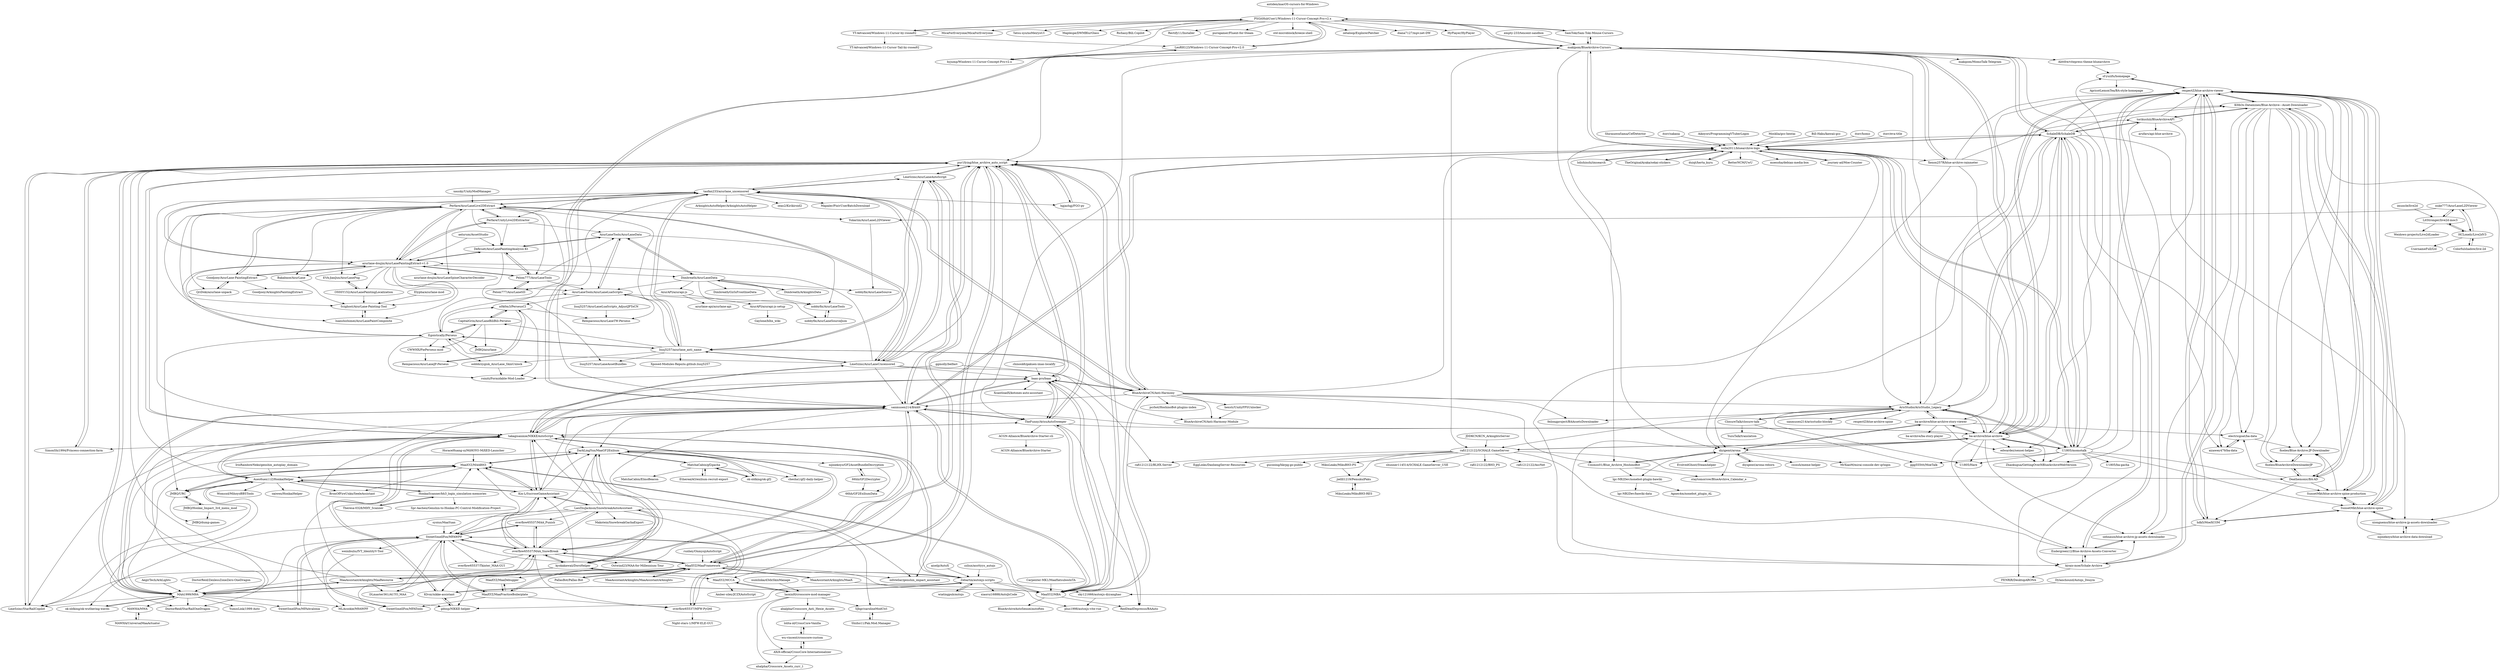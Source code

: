 digraph G {
"antiden/macOS-cursors-for-Windows" -> "PSGitHubUser1/Windows-11-Cursor-Concept-Pro-v2.x" ["e"=1]
"hexstr/UnityFPSUnlocker" -> "BlueArchiveCN/Anti-Harmony-Module" ["e"=1]
"Perfare/AzurLaneLive2DExtract" -> "Perfare/UnityLive2DExtractor" ["e"=1]
"Perfare/AzurLaneLive2DExtract" -> "azurlane-doujin/AzurLanePaintingExtract-v1.0"
"Perfare/AzurLaneLive2DExtract" -> "Goodjooy/AzurLane-PaintingExtract"
"Perfare/AzurLaneLive2DExtract" -> "QriDoki/azurlane-unpack"
"Perfare/AzurLaneLive2DExtract" -> "Deficuet/AzurLanePaintingAnalysis-Kt"
"Perfare/AzurLaneLive2DExtract" -> "EVA-JianJun/AzurLanePng"
"Perfare/AzurLaneLive2DExtract" -> "taofan233/azurlane_uncensored"
"Perfare/AzurLaneLive2DExtract" -> "Bakabase/AzurLane"
"Perfare/AzurLaneLive2DExtract" -> "luanshizhimei/AzurLanePaintComposite"
"Perfare/AzurLaneLive2DExtract" -> "azurlane-doujin/AzurLaneSpineCharacterDecoder" ["e"=1]
"Perfare/AzurLaneLive2DExtract" -> "Pelom777/AzurLaneTools"
"Perfare/AzurLaneLive2DExtract" -> "Pelom777/AzurLaneSD"
"Perfare/AzurLaneLive2DExtract" -> "LmeSzinc/AzurLaneUncensored"
"Perfare/AzurLaneLive2DExtract" -> "Scighost/AzurLane-Painting-Tool"
"Perfare/AzurLaneLive2DExtract" -> "Yukariin/AzurLaneL2DViewer"
"azurlane-doujin/AzurLanePaintingExtract-v1.0" -> "Perfare/UnityLive2DExtractor" ["e"=1]
"azurlane-doujin/AzurLanePaintingExtract-v1.0" -> "Perfare/AzurLaneLive2DExtract"
"azurlane-doujin/AzurLanePaintingExtract-v1.0" -> "Deficuet/AzurLanePaintingAnalysis-Kt"
"azurlane-doujin/AzurLanePaintingExtract-v1.0" -> "Goodjooy/AzurLane-PaintingExtract"
"azurlane-doujin/AzurLanePaintingExtract-v1.0" -> "OSSSY152/AzurLanePaintingLocalization"
"azurlane-doujin/AzurLanePaintingExtract-v1.0" -> "Scighost/AzurLane-Painting-Tool"
"azurlane-doujin/AzurLanePaintingExtract-v1.0" -> "Pelom777/AzurLaneTools"
"azurlane-doujin/AzurLanePaintingExtract-v1.0" -> "luanshizhimei/AzurLanePaintComposite"
"azurlane-doujin/AzurLanePaintingExtract-v1.0" -> "azurlane-doujin/AzurLaneSpineCharacterDecoder" ["e"=1]
"azurlane-doujin/AzurLanePaintingExtract-v1.0" -> "Dimbreath/AzurLaneData"
"azurlane-doujin/AzurLanePaintingExtract-v1.0" -> "EVA-JianJun/AzurLanePng"
"azurlane-doujin/AzurLanePaintingExtract-v1.0" -> "Bakabase/AzurLane"
"azurlane-doujin/AzurLanePaintingExtract-v1.0" -> "taofan233/azurlane_uncensored"
"azurlane-doujin/AzurLanePaintingExtract-v1.0" -> "Egoistically/Perseus"
"azurlane-doujin/AzurLanePaintingExtract-v1.0" -> "AzurLaneTools/AzurLaneLuaScripts"
"luanshizhimei/AzurLanePaintComposite" -> "Scighost/AzurLane-Painting-Tool"
"xausky/UnityModManager" -> "Perfare/AzurLaneLive2DExtract" ["e"=1]
"nuke777/AzurLaneL2DViewer" -> "LitStronger/live2d-moc3"
"nuke777/AzurLaneL2DViewer" -> "HCLonely/Live2dV3"
"nuke777/AzurLaneL2DViewer" -> "Yukariin/AzurLaneL2DViewer"
"Yukariin/AzurLaneL2DViewer" -> "nobbyfix/AzurLaneSource"
"QriDoki/azurlane-unpack" -> "Goodjooy/AzurLane-PaintingExtract"
"Goodjooy/AzurLane-PaintingExtract" -> "Perfare/AzurLaneLive2DExtract"
"Goodjooy/AzurLane-PaintingExtract" -> "QriDoki/azurlane-unpack"
"Goodjooy/AzurLane-PaintingExtract" -> "Goodjooy/ArknightsPaintingExtract"
"Goodjooy/AzurLane-PaintingExtract" -> "azurlane-doujin/AzurLanePaintingExtract-v1.0"
"LmeSzinc/AzurLaneAutoScript" -> "taofan233/azurlane_uncensored" ["e"=1]
"LmeSzinc/AzurLaneAutoScript" -> "pur1fying/blue_archive_auto_script" ["e"=1]
"LmeSzinc/AzurLaneAutoScript" -> "liusj5257/azurlane_anti_name" ["e"=1]
"LmeSzinc/AzurLaneAutoScript" -> "LmeSzinc/AzurLaneUncensored" ["e"=1]
"LmeSzinc/AzurLaneAutoScript" -> "MaaXYZ/MaaFramework" ["e"=1]
"SimonShi1994/Princess-connection-farm" -> "pur1fying/blue_archive_auto_script" ["e"=1]
"itorr/homo" -> "nulla2011/bluearchive-logo" ["e"=1]
"hgjazhgj/FGO-py" -> "pur1fying/blue_archive_auto_script" ["e"=1]
"taofan233/azurlane_uncensored" -> "LmeSzinc/AzurLaneUncensored"
"taofan233/azurlane_uncensored" -> "liusj5257/azurlane_anti_name"
"taofan233/azurlane_uncensored" -> "LmeSzinc/AzurLaneAutoScript" ["e"=1]
"taofan233/azurlane_uncensored" -> "azurlane-doujin/AzurLanePaintingExtract-v1.0"
"taofan233/azurlane_uncensored" -> "Perfare/AzurLaneLive2DExtract"
"taofan233/azurlane_uncensored" -> "Perfare/UnityLive2DExtractor" ["e"=1]
"taofan233/azurlane_uncensored" -> "BlueArchiveCN/Anti-Harmony"
"taofan233/azurlane_uncensored" -> "pur1fying/blue_archive_auto_script"
"taofan233/azurlane_uncensored" -> "Egoistically/Perseus"
"taofan233/azurlane_uncensored" -> "hgjazhgj/FGO-py" ["e"=1]
"taofan233/azurlane_uncensored" -> "sanmusen214/BAAH"
"taofan233/azurlane_uncensored" -> "ArknightsAutoHelper/ArknightsAutoHelper" ["e"=1]
"taofan233/azurlane_uncensored" -> "takagisanmie/NIKKEAutoScript"
"taofan233/azurlane_uncensored" -> "zeas2/Kirikiroid2" ["e"=1]
"taofan233/azurlane_uncensored" -> "Mapaler/PixivUserBatchDownload" ["e"=1]
"imuncle/live2d" -> "LitStronger/live2d-moc3" ["e"=1]
"HonkaiScanner/bh3_login_simulation-memories" -> "Aues6uen11Z/HonkaiHelper"
"HonkaiScanner/bh3_login_simulation-memories" -> "Theresa-0328/MHY_Scanner" ["e"=1]
"HonkaiScanner/bh3_login_simulation-memories" -> "MaaXYZ/MAABH3"
"HonkaiScanner/bh3_login_simulation-memories" -> "Spr-Aachen/Genshin-to-Honkai-PC-Control-Modification-Project"
"LitStronger/live2d-moc3" -> "nuke777/AzurLaneL2DViewer"
"LitStronger/live2d-moc3" -> "HCLonely/Live2dV3"
"LitStronger/live2d-moc3" -> "Weidows-projects/Live2dLoader"
"journey-ad/Moe-Counter" -> "nulla2011/bluearchive-logo" ["e"=1]
"aelurum/AssetStudio" -> "azurlane-doujin/AzurLanePaintingExtract-v1.0" ["e"=1]
"aelurum/AssetStudio" -> "Deficuet/AzurLanePaintingAnalysis-Kt" ["e"=1]
"Scighost/AzurLane-Painting-Tool" -> "luanshizhimei/AzurLanePaintComposite"
"Perfare/UnityLive2DExtractor" -> "Perfare/AzurLaneLive2DExtract" ["e"=1]
"Perfare/UnityLive2DExtractor" -> "azurlane-doujin/AzurLanePaintingExtract-v1.0" ["e"=1]
"Perfare/UnityLive2DExtractor" -> "AzurLaneTools/AzurLaneData" ["e"=1]
"Perfare/UnityLive2DExtractor" -> "Deficuet/AzurLanePaintingAnalysis-Kt" ["e"=1]
"AzurAPI/azurapi-js" -> "azurlane-api/azurlane-api"
"AzurAPI/azurapi-js" -> "AzurAPI/azurapi-js-setup"
"HCLonely/Live2dV3" -> "Colorfulshadow/live-2d"
"HCLonely/Live2dV3" -> "nuke777/AzurLaneL2DViewer"
"HCLonely/Live2dV3" -> "LitStronger/live2d-moc3"
"HCLonely/Live2dV3" -> "UsernameFull/l2d"
"OSSSY152/AzurLanePaintingLocalization" -> "Scighost/AzurLane-Painting-Tool"
"OSSSY152/AzurLanePaintingLocalization" -> "EVA-JianJun/AzurLanePng"
"Dimbreath/ArknightsData" -> "Dimbreath/AzurLaneData" ["e"=1]
"AzurAPI/azurapi-js-setup" -> "Gaylone/blhx_wiki"
"Pelom777/AzurLaneSD" -> "Pelom777/AzurLaneTools"
"nobbyfix/AzurLaneTools" -> "nobbyfix/AzurLaneSourceJson"
"Colorfulshadow/live-2d" -> "HCLonely/Live2dV3"
"nobbyfix/AzurLaneSourceJson" -> "nobbyfix/AzurLaneTools"
"Dimbreath/AzurLaneData" -> "AzurLaneTools/AzurLaneData"
"Dimbreath/AzurLaneData" -> "nobbyfix/AzurLaneTools"
"Dimbreath/AzurLaneData" -> "nobbyfix/AzurLaneSourceJson"
"Dimbreath/AzurLaneData" -> "Dimbreath/ArknightsData" ["e"=1]
"Dimbreath/AzurLaneData" -> "AzurLaneTools/AzurLaneLuaScripts"
"Dimbreath/AzurLaneData" -> "nobbyfix/AzurLaneSource"
"Dimbreath/AzurLaneData" -> "AzurAPI/azurapi-js"
"Dimbreath/AzurLaneData" -> "Dimbreath/GirlsFrontlineData"
"MaaAssistantArknights/MaaAssistantArknights" -> "MaaXYZ/MaaFramework" ["e"=1]
"SamToki/Sam-Toki-Mouse-Cursors" -> "makipom/BlueArchive-Cursors" ["e"=1]
"SamToki/Sam-Toki-Mouse-Cursors" -> "PSGitHubUser1/Windows-11-Cursor-Concept-Pro-v2.x" ["e"=1]
"zzliux/assttyys_autojs" -> "Zebartin/autoxjs-scripts" ["e"=1]
"AzurLaneTools/AzurLaneLuaScripts" -> "AzurLaneTools/AzurLaneData"
"AzurLaneTools/AzurLaneLuaScripts" -> "nobbyfix/AzurLaneTools"
"AzurLaneTools/AzurLaneLuaScripts" -> "n0k0m3/PerseusCI"
"AzurLaneTools/AzurLaneLuaScripts" -> "Rempacious/AzurLaneTW-Perseus"
"JMBQ/URC" -> "JMBQ/Honkai_Impact_3rd_menu_mod"
"JMBQ/URC" -> "JMBQ/dump-games"
"JMBQ/URC" -> "MaaXYZ/MAABH3"
"JMBQ/URC" -> "Aues6uen11Z/HonkaiHelper"
"Bakabase/AzurLane" -> "Scighost/AzurLane-Painting-Tool"
"EVA-JianJun/AzurLanePng" -> "OSSSY152/AzurLanePaintingLocalization"
"lolishinshi/imsearch" -> "nulla2011/bluearchive-logo" ["e"=1]
"torikushiii/BlueArchiveAPI" -> "arufars/api-blue-archive"
"torikushiii/BlueArchiveAPI" -> "K0lb3s-Datamines/Blue-Archive---Asset-Downloader"
"torikushiii/BlueArchiveAPI" -> "respectZ/blue-archive-viewer"
"torikushiii/BlueArchiveAPI" -> "aizawey479/ba-data"
"torikushiii/BlueArchiveAPI" -> "SchaleDB/SchaleDB"
"torikushiii/BlueArchiveAPI" -> "sehnauoi/blue-archive-jp-assets-downloader"
"itorr/eva-title" -> "nulla2011/bluearchive-logo" ["e"=1]
"PallasBot/Pallas-Bot" -> "MaaXYZ/MaaFramework" ["e"=1]
"MaaAssistantArknights/MaaX" -> "MaaXYZ/MBA" ["e"=1]
"MaaAssistantArknights/MaaX" -> "MaaXYZ/MaaFramework" ["e"=1]
"PSGitHubUser1/Windows-11-Cursor-Concept-Pro-v2.x" -> "LeoRH123/Windows-11-Cursor-Concept-Pro-v2.0"
"PSGitHubUser1/Windows-11-Cursor-Concept-Pro-v2.x" -> "makipom/BlueArchive-Cursors"
"PSGitHubUser1/Windows-11-Cursor-Concept-Pro-v2.x" -> "MicaForEveryone/MicaForEveryone" ["e"=1]
"PSGitHubUser1/Windows-11-Cursor-Concept-Pro-v2.x" -> "Tatsu-syo/noMeiryoUI" ["e"=1]
"PSGitHubUser1/Windows-11-Cursor-Concept-Pro-v2.x" -> "Maplespe/DWMBlurGlass" ["e"=1]
"PSGitHubUser1/Windows-11-Cursor-Concept-Pro-v2.x" -> "Richasy/Bili.Copilot" ["e"=1]
"PSGitHubUser1/Windows-11-Cursor-Concept-Pro-v2.x" -> "YT-Advanced/Windows-11-Cursor-by-rosea92"
"PSGitHubUser1/Windows-11-Cursor-Concept-Pro-v2.x" -> "Rectify11/Installer" ["e"=1]
"PSGitHubUser1/Windows-11-Cursor-Concept-Pro-v2.x" -> "purogamer/Fluent-for-Steam" ["e"=1]
"PSGitHubUser1/Windows-11-Cursor-Concept-Pro-v2.x" -> "std-microblock/breeze-shell" ["e"=1]
"PSGitHubUser1/Windows-11-Cursor-Concept-Pro-v2.x" -> "hyjump/Windows-11-Cursor-Concept-Pro-v2.x"
"PSGitHubUser1/Windows-11-Cursor-Concept-Pro-v2.x" -> "zetaloop/ExplorerPatcher" ["e"=1]
"PSGitHubUser1/Windows-11-Cursor-Concept-Pro-v2.x" -> "SamToki/Sam-Toki-Mouse-Cursors" ["e"=1]
"PSGitHubUser1/Windows-11-Cursor-Concept-Pro-v2.x" -> "diana7127/mpv.net-DW" ["e"=1]
"PSGitHubUser1/Windows-11-Cursor-Concept-Pro-v2.x" -> "HyPlayer/HyPlayer" ["e"=1]
"diyigemt/arona" -> "diyigemt/arona-reborn"
"diyigemt/arona" -> "Cosmos01/Blue_Archive_HoshinoBot"
"diyigemt/arona" -> "cssxsh/meme-helper" ["e"=1]
"diyigemt/arona" -> "MrXiaoM/mirai-console-dev-qrlogin" ["e"=1]
"diyigemt/arona" -> "lgc-NB2Dev/nonebot-plugin-bawiki"
"diyigemt/arona" -> "ba-archive/blue-archive-story-viewer"
"diyigemt/arona" -> "EvolvedGhost/Steamhelper" ["e"=1]
"diyigemt/arona" -> "staytomorrow/BlueArchive_Calendar_e"
"wiatingpub/autojs" -> "Zebartin/autoxjs-scripts" ["e"=1]
"YT-Advanced/Windows-11-Cursor-by-rosea92" -> "YT-Advanced/Windows-11-Cursor-Tail-by-rosea92"
"YT-Advanced/Windows-11-Cursor-by-rosea92" -> "LeoRH123/Windows-11-Cursor-Concept-Pro-v2.0"
"YT-Advanced/Windows-11-Cursor-by-rosea92" -> "PSGitHubUser1/Windows-11-Cursor-Concept-Pro-v2.x"
"Aues6uen11Z/HonkaiHelper" -> "MaaXYZ/MAABH3"
"Aues6uen11Z/HonkaiHelper" -> "JMBQ/URC"
"Aues6uen11Z/HonkaiHelper" -> "Kin-L/SucroseGameAssistant"
"Aues6uen11Z/HonkaiHelper" -> "HonkaiScanner/bh3_login_simulation-memories"
"Aues6uen11Z/HonkaiHelper" -> "oaiwen/HonkaiHelper"
"Aues6uen11Z/HonkaiHelper" -> "DoctorReid/StarRailOneDragon" ["e"=1]
"Aues6uen11Z/HonkaiHelper" -> "BronOfFireUnkn/SeeleAssistant"
"Aues6uen11Z/HonkaiHelper" -> "pur1fying/blue_archive_auto_script"
"Aues6uen11Z/HonkaiHelper" -> "infstellar/genshin_impact_assistant" ["e"=1]
"Aues6uen11Z/HonkaiHelper" -> "Womsxd/MihoyoBBSTools" ["e"=1]
"Aues6uen11Z/HonkaiHelper" -> "takagisanmie/NIKKEAutoScript"
"Aues6uen11Z/HonkaiHelper" -> "LmeSzinc/StarRailCopilot" ["e"=1]
"LeoRH123/Windows-11-Cursor-Concept-Pro-v2.0" -> "hyjump/Windows-11-Cursor-Concept-Pro-v2.x"
"LeoRH123/Windows-11-Cursor-Concept-Pro-v2.0" -> "PSGitHubUser1/Windows-11-Cursor-Concept-Pro-v2.x"
"Deficuet/AzurLanePaintingAnalysis-Kt" -> "azurlane-doujin/AzurLanePaintingExtract-v1.0"
"Deficuet/AzurLanePaintingAnalysis-Kt" -> "Pelom777/AzurLaneTools"
"Deficuet/AzurLanePaintingAnalysis-Kt" -> "AzurLaneTools/AzurLaneData"
"Deficuet/AzurLanePaintingAnalysis-Kt" -> "liusj5257/AzurLaneAssetBundles"
"Egoistically/Perseus" -> "liusj5257/azurlane_anti_name"
"Egoistically/Perseus" -> "n0k0m3/PerseusCI"
"Egoistically/Perseus" -> "CapitalGrin/AzurLaneBiliBili-Perseus"
"Egoistically/Perseus" -> "AzurLaneTools/AzurLaneLuaScripts"
"Egoistically/Perseus" -> "oobbb/zygisk_AzurLane_SkinUnlock"
"Egoistically/Perseus" -> "CWWHX/PiePerseus-mod"
"Egoistically/Perseus" -> "azurlane-doujin/AzurLanePaintingExtract-v1.0"
"Egoistically/Perseus" -> "JMBQ/azurlane"
"Egoistically/Perseus" -> "roiniti/Formidable-Mod-Loader"
"Egoistically/Perseus" -> "JMBQ/URC"
"aizawey479/ba-data" -> "electricgoat/ba-data"
"LmeSzinc/AzurLaneUncensored" -> "taofan233/azurlane_uncensored"
"LmeSzinc/AzurLaneUncensored" -> "liusj5257/azurlane_anti_name"
"LmeSzinc/AzurLaneUncensored" -> "takagisanmie/NIKKEAutoScript"
"LmeSzinc/AzurLaneUncensored" -> "Egoistically/Perseus"
"LmeSzinc/AzurLaneUncensored" -> "LmeSzinc/AzurLaneAutoScript" ["e"=1]
"LmeSzinc/AzurLaneUncensored" -> "Perfare/AzurLaneLive2DExtract"
"LmeSzinc/AzurLaneUncensored" -> "azurlane-doujin/AzurLanePaintingExtract-v1.0"
"LmeSzinc/AzurLaneUncensored" -> "sanmusen214/BAAH"
"LmeSzinc/AzurLaneUncensored" -> "BlueArchiveCN/Anti-Harmony-Module"
"LmeSzinc/AzurLaneUncensored" -> "pur1fying/blue_archive_auto_script"
"LmeSzinc/AzurLaneUncensored" -> "baas-pro/baas"
"Elypha/azurlane-mod" -> "Scighost/AzurLane-Painting-Tool"
"ClosureTalk/closure-talk" -> "ArisStudio/ArisStudio_Legacy"
"ClosureTalk/closure-talk" -> "ggg555ttt/MoeTalk"
"ClosureTalk/closure-talk" -> "YuzuTalk/translation"
"K0lb3s-Datamines/Blue-Archive---Asset-Downloader" -> "SunsetMkt/blue-archive-spine"
"K0lb3s-Datamines/Blue-Archive---Asset-Downloader" -> "hdk5/MoeXCOM"
"K0lb3s-Datamines/Blue-Archive---Asset-Downloader" -> "fiseleo/BlueArchiveDownloaderJP"
"K0lb3s-Datamines/Blue-Archive---Asset-Downloader" -> "respectZ/blue-archive-viewer"
"K0lb3s-Datamines/Blue-Archive---Asset-Downloader" -> "xiongnemo/blue-archive-jp-assets-downloader"
"K0lb3s-Datamines/Blue-Archive---Asset-Downloader" -> "aizawey479/ba-data"
"K0lb3s-Datamines/Blue-Archive---Asset-Downloader" -> "torikushiii/BlueArchiveAPI"
"K0lb3s-Datamines/Blue-Archive---Asset-Downloader" -> "fiseleo/Blue-Archive-JP-Downloader"
"K0lb3s-Datamines/Blue-Archive---Asset-Downloader" -> "SunsetMkt/blue-archive-spine-production"
"K0lb3s-Datamines/Blue-Archive---Asset-Downloader" -> "Deathemonic/BA-AD"
"K0lb3s-Datamines/Blue-Archive---Asset-Downloader" -> "electricgoat/ba-data"
"K0lb3s-Datamines/Blue-Archive---Asset-Downloader" -> "sehnauoi/blue-archive-jp-assets-downloader"
"Xenon257R/blue-archive-rainmeter" -> "makipom/BlueArchive-Cursors"
"Xenon257R/blue-archive-rainmeter" -> "torikushiii/BlueArchiveAPI"
"Xenon257R/blue-archive-rainmeter" -> "ba-archive/blue-archive"
"Xenon257R/blue-archive-rainmeter" -> "kiraio-moe/Schale-Archive"
"Xenon257R/blue-archive-rainmeter" -> "respectZ/blue-archive-viewer"
"SchaleDB/SchaleDB" -> "ba-archive/blue-archive"
"SchaleDB/SchaleDB" -> "torikushiii/BlueArchiveAPI"
"SchaleDB/SchaleDB" -> "edwardez/sensei-helper"
"SchaleDB/SchaleDB" -> "K0lb3s-Datamines/Blue-Archive---Asset-Downloader"
"SchaleDB/SchaleDB" -> "U1805/momotalk"
"SchaleDB/SchaleDB" -> "nulla2011/bluearchive-logo"
"SchaleDB/SchaleDB" -> "respectZ/blue-archive-viewer"
"SchaleDB/SchaleDB" -> "ArisStudio/ArisStudio_Legacy"
"SchaleDB/SchaleDB" -> "diyigemt/arona"
"SchaleDB/SchaleDB" -> "makipom/BlueArchive-Cursors"
"SchaleDB/SchaleDB" -> "ba-archive/blue-archive-story-viewer"
"SchaleDB/SchaleDB" -> "kiraio-moe/Schale-Archive"
"SchaleDB/SchaleDB" -> "electricgoat/ba-data"
"SchaleDB/SchaleDB" -> "Cosmos01/Blue_Archive_HoshinoBot"
"SchaleDB/SchaleDB" -> "xiongnemo/blue-archive-jp-assets-downloader"
"AzurLaneTools/AzurLaneData" -> "AzurLaneTools/AzurLaneLuaScripts"
"AzurLaneTools/AzurLaneData" -> "Dimbreath/AzurLaneData"
"AzurLaneTools/AzurLaneData" -> "nobbyfix/AzurLaneTools"
"AzurLaneTools/AzurLaneData" -> "Deficuet/AzurLanePaintingAnalysis-Kt"
"hdk5/MoeXCOM" -> "respectZ/blue-archive-viewer"
"hdk5/MoeXCOM" -> "sehnauoi/blue-archive-jp-assets-downloader"
"hdk5/MoeXCOM" -> "SunsetMkt/blue-archive-spine"
"sf-yuzifu/homepage" -> "ApricotLemonTea/BA-style-homepage"
"sf-yuzifu/homepage" -> "respectZ/blue-archive-viewer"
"ShirasawaSama/CefDetector" -> "nulla2011/bluearchive-logo" ["e"=1]
"itorr/sakana" -> "nulla2011/bluearchive-logo" ["e"=1]
"IrisRainbowNeko/genshin_autoplay_domain" -> "Aues6uen11Z/HonkaiHelper" ["e"=1]
"TheOriginalAyaka/sekai-stickers" -> "nulla2011/bluearchive-logo" ["e"=1]
"JMBQ/Honkai_Impact_3rd_menu_mod" -> "JMBQ/URC"
"JMBQ/Honkai_Impact_3rd_menu_mod" -> "JMBQ/dump-games"
"Zebartin/autoxjs-scripts" -> "takagisanmie/NIKKEAutoScript"
"Zebartin/autoxjs-scripts" -> "KIvoy/nikke-assistant"
"Zebartin/autoxjs-scripts" -> "kyokakawaii/DoroHelper"
"Zebartin/autoxjs-scripts" -> "gdxxp/NIKKE-helper"
"Zebartin/autoxjs-scripts" -> "wiatingpub/autojs" ["e"=1]
"Zebartin/autoxjs-scripts" -> "plus1998/autoxjs-vite-vue"
"Zebartin/autoxjs-scripts" -> "sky121666/autoxjs-dyyanghao"
"Zebartin/autoxjs-scripts" -> "xiaorui16888/AutoJsCode" ["e"=1]
"JDDKCN/KCN_ArknightsServer" -> "rafi1212122/SCHALE.GameServer" ["e"=1]
"Pelom777/AzurLaneTools" -> "Pelom777/AzurLaneSD"
"Pelom777/AzurLaneTools" -> "Deficuet/AzurLanePaintingAnalysis-Kt"
"Pelom777/AzurLaneTools" -> "AzurLaneTools/AzurLaneData"
"Pelom777/AzurLaneTools" -> "azurlane-doujin/AzurLanePaintingExtract-v1.0"
"Pelom777/AzurLaneTools" -> "AzurLaneTools/AzurLaneLuaScripts"
"ArisStudio/ArisStudio_Legacy" -> "sanmusen214/arisstudio-blockly"
"ArisStudio/ArisStudio_Legacy" -> "ba-archive/blue-archive"
"ArisStudio/ArisStudio_Legacy" -> "ba-archive/blue-archive-story-viewer"
"ArisStudio/ArisStudio_Legacy" -> "U1805/momotalk"
"ArisStudio/ArisStudio_Legacy" -> "ClosureTalk/closure-talk"
"ArisStudio/ArisStudio_Legacy" -> "K0lb3s-Datamines/Blue-Archive---Asset-Downloader"
"ArisStudio/ArisStudio_Legacy" -> "feilongproject/BAAssetsDownloader"
"ArisStudio/ArisStudio_Legacy" -> "SchaleDB/SchaleDB"
"ArisStudio/ArisStudio_Legacy" -> "respectZ/blue-archive-viewer"
"ArisStudio/ArisStudio_Legacy" -> "rafi1212122/SCHALE.GameServer"
"ArisStudio/ArisStudio_Legacy" -> "U1805/Hare"
"ArisStudio/ArisStudio_Legacy" -> "respectZ/blue-archive-spine"
"SunsetMkt/blue-archive-spine-production" -> "SunsetMkt/blue-archive-spine"
"SunsetMkt/blue-archive-spine-production" -> "respectZ/blue-archive-viewer"
"SunsetMkt/blue-archive-spine-production" -> "fiseleo/Blue-Archive-JP-Downloader"
"n0k0m3/PerseusCI" -> "Rempacious/AzurLaneJP-Perseus"
"n0k0m3/PerseusCI" -> "Rempacious/AzurLaneTW-Perseus"
"n0k0m3/PerseusCI" -> "CapitalGrin/AzurLaneBiliBili-Perseus"
"n0k0m3/PerseusCI" -> "roiniti/Formidable-Mod-Loader"
"Cosmos01/Blue_Archive_HoshinoBot" -> "diyigemt/arona"
"Cosmos01/Blue_Archive_HoshinoBot" -> "lgc-NB2Dev/nonebot-plugin-bawiki"
"Cosmos01/Blue_Archive_HoshinoBot" -> "staytomorrow/BlueArchive_Calendar_e"
"oobbb/zygisk_AzurLane_SkinUnlock" -> "roiniti/Formidable-Mod-Loader"
"xiongnemo/blue-archive-jp-assets-downloader" -> "SunsetMkt/blue-archive-spine"
"xiongnemo/blue-archive-jp-assets-downloader" -> "nijinekoyo/blue-archive-data-download"
"ba-archive/blue-archive-story-viewer" -> "ba-archive/blue-archive"
"ba-archive/blue-archive-story-viewer" -> "ArisStudio/ArisStudio_Legacy"
"ba-archive/blue-archive-story-viewer" -> "electricgoat/ba-data"
"ba-archive/blue-archive-story-viewer" -> "edwardez/sensei-helper"
"ba-archive/blue-archive-story-viewer" -> "ba-archive/ba-story-player"
"ba-archive/blue-archive-story-viewer" -> "diyigemt/arona"
"SunsetMkt/blue-archive-spine" -> "SunsetMkt/blue-archive-spine-production"
"SunsetMkt/blue-archive-spine" -> "K0lb3s-Datamines/Blue-Archive---Asset-Downloader"
"SunsetMkt/blue-archive-spine" -> "respectZ/blue-archive-viewer"
"SunsetMkt/blue-archive-spine" -> "hdk5/MoeXCOM"
"SunsetMkt/blue-archive-spine" -> "xiongnemo/blue-archive-jp-assets-downloader"
"lgc-NB2Dev/nonebot-plugin-bawiki" -> "lgc-NB2Dev/bawiki-data"
"lgc-NB2Dev/nonebot-plugin-bawiki" -> "Agnes4m/nonebot_plugin_AL"
"sehnauoi/blue-archive-jp-assets-downloader" -> "Endergreen12/Blue-Archive-Assets-Converter"
"edwardez/sensei-helper" -> "Zhaokugua/GettingOverItBlueArchiveWebVersion"
"electricgoat/ba-data" -> "aizawey479/ba-data"
"electricgoat/ba-data" -> "fiseleo/Blue-Archive-JP-Downloader"
"Rempacious/AzurLaneJP-Perseus" -> "n0k0m3/PerseusCI"
"LmeSzinc/StarRailCopilot" -> "pur1fying/blue_archive_auto_script" ["e"=1]
"MAA1999/M9A" -> "MaaXYZ/MaaFramework"
"MAA1999/M9A" -> "SweetSmellFox/MFAWPF"
"MAA1999/M9A" -> "LmeSzinc/StarRailCopilot" ["e"=1]
"MAA1999/M9A" -> "MLAcookie/M9AWPF"
"MAA1999/M9A" -> "pur1fying/blue_archive_auto_script"
"MAA1999/M9A" -> "DarkLingYun/MaaGF2Exilium"
"MAA1999/M9A" -> "overflow65537/MAA_SnowBreak"
"MAA1999/M9A" -> "YumisLink/1999-Auto"
"MAA1999/M9A" -> "SweetSmellFox/MFAAvalonia"
"MAA1999/M9A" -> "MaaXYZ/MAABH3"
"MAA1999/M9A" -> "MAWHA/MWA"
"MAA1999/M9A" -> "sanmusen214/BAAH"
"MAA1999/M9A" -> "DoctorReid/StarRailOneDragon" ["e"=1]
"MAA1999/M9A" -> "ok-oldking/ok-wuthering-waves" ["e"=1]
"MAA1999/M9A" -> "MaaAssistantArknights/MaaResource" ["e"=1]
"pur1fying/blue_archive_auto_script" -> "sanmusen214/BAAH"
"pur1fying/blue_archive_auto_script" -> "baas-pro/baas"
"pur1fying/blue_archive_auto_script" -> "TheFunny/ArisuAutoSweeper"
"pur1fying/blue_archive_auto_script" -> "MaaXYZ/MBA"
"pur1fying/blue_archive_auto_script" -> "BlueArchiveCN/Anti-Harmony"
"pur1fying/blue_archive_auto_script" -> "LmeSzinc/StarRailCopilot" ["e"=1]
"pur1fying/blue_archive_auto_script" -> "takagisanmie/NIKKEAutoScript"
"pur1fying/blue_archive_auto_script" -> "MaaXYZ/MaaFramework"
"pur1fying/blue_archive_auto_script" -> "MAA1999/M9A"
"pur1fying/blue_archive_auto_script" -> "LmeSzinc/AzurLaneAutoScript" ["e"=1]
"pur1fying/blue_archive_auto_script" -> "SimonShi1994/Princess-connection-farm" ["e"=1]
"pur1fying/blue_archive_auto_script" -> "infstellar/genshin_impact_assistant" ["e"=1]
"pur1fying/blue_archive_auto_script" -> "hgjazhgj/FGO-py" ["e"=1]
"pur1fying/blue_archive_auto_script" -> "nulla2011/bluearchive-logo"
"MaaXYZ/MAABH3" -> "Aues6uen11Z/HonkaiHelper"
"MaaXYZ/MAABH3" -> "JMBQ/URC"
"MaaXYZ/MAABH3" -> "MaaXYZ/MBA"
"MaaXYZ/MAABH3" -> "BronOfFireUnkn/SeeleAssistant"
"MaaXYZ/MAABH3" -> "DarkLingYun/MaaGF2Exilium"
"MaaXYZ/MAABH3" -> "Kin-L/SucroseGameAssistant"
"MaaXYZ/MaaFramework" -> "MaaXYZ/MaaPracticeBoilerplate"
"MaaXYZ/MaaFramework" -> "MAA1999/M9A"
"MaaXYZ/MaaFramework" -> "SweetSmellFox/MFAWPF"
"MaaXYZ/MaaFramework" -> "MaaAssistantArknights/MaaAssistantArknights" ["e"=1]
"MaaXYZ/MaaFramework" -> "pur1fying/blue_archive_auto_script"
"MaaXYZ/MaaFramework" -> "LmeSzinc/StarRailCopilot" ["e"=1]
"MaaXYZ/MaaFramework" -> "overflow65537/MAA_SnowBreak"
"MaaXYZ/MaaFramework" -> "MaaXYZ/MBA"
"MaaXYZ/MaaFramework" -> "sanmusen214/BAAH"
"MaaXYZ/MaaFramework" -> "infstellar/genshin_impact_assistant" ["e"=1]
"MaaXYZ/MaaFramework" -> "MaaAssistantArknights/MaaResource" ["e"=1]
"MaaXYZ/MaaFramework" -> "LmeSzinc/AzurLaneAutoScript" ["e"=1]
"MaaXYZ/MaaFramework" -> "MaaAssistantArknights/MaaX" ["e"=1]
"MaaXYZ/MaaFramework" -> "PallasBot/Pallas-Bot" ["e"=1]
"MaaXYZ/MaaFramework" -> "MaaXYZ/MaaDebugger"
"BlueArchiveCN/Anti-Harmony" -> "BlueArchiveCN/Anti-Harmony-Module"
"BlueArchiveCN/Anti-Harmony" -> "pur1fying/blue_archive_auto_script"
"BlueArchiveCN/Anti-Harmony" -> "MaaXYZ/MBA"
"BlueArchiveCN/Anti-Harmony" -> "baas-pro/baas"
"BlueArchiveCN/Anti-Harmony" -> "ArisStudio/ArisStudio_Legacy"
"BlueArchiveCN/Anti-Harmony" -> "sanmusen214/BAAH"
"BlueArchiveCN/Anti-Harmony" -> "feilongproject/BAAssetsDownloader"
"BlueArchiveCN/Anti-Harmony" -> "Cosmos01/Blue_Archive_HoshinoBot"
"BlueArchiveCN/Anti-Harmony" -> "taofan233/azurlane_uncensored"
"BlueArchiveCN/Anti-Harmony" -> "nulla2011/bluearchive-logo"
"BlueArchiveCN/Anti-Harmony" -> "liusj5257/azurlane_anti_name"
"BlueArchiveCN/Anti-Harmony" -> "pcrbot/HoshinoBot-plugins-index" ["e"=1]
"BlueArchiveCN/Anti-Harmony" -> "hexstr/UnityFPSUnlocker" ["e"=1]
"liusj5257/azurlane_anti_name" -> "Egoistically/Perseus"
"liusj5257/azurlane_anti_name" -> "LmeSzinc/AzurLaneUncensored"
"liusj5257/azurlane_anti_name" -> "liusj5257/AzurLaneAssetBundles"
"liusj5257/azurlane_anti_name" -> "taofan233/azurlane_uncensored"
"liusj5257/azurlane_anti_name" -> "LmeSzinc/AzurLaneAutoScript" ["e"=1]
"liusj5257/azurlane_anti_name" -> "CapitalGrin/AzurLaneBiliBili-Perseus"
"liusj5257/azurlane_anti_name" -> "AzurLaneTools/AzurLaneLuaScripts"
"liusj5257/azurlane_anti_name" -> "Xposed-Modules-Repo/io.github.liusj5257"
"liusj5257/azurlane_anti_name" -> "oobbb/zygisk_AzurLane_SkinUnlock"
"liusj5257/azurlane_anti_name" -> "BlueArchiveCN/Anti-Harmony"
"liusj5257/azurlane_anti_name" -> "Perfare/AzurLaneLive2DExtract"
"AegirTech/ArkLights" -> "MAA1999/M9A" ["e"=1]
"runhey/OnmyojiAutoScript" -> "MaaXYZ/MaaFramework" ["e"=1]
"ba-archive/blue-archive" -> "ba-archive/blue-archive-story-viewer"
"ba-archive/blue-archive" -> "respectZ/blue-archive-viewer"
"ba-archive/blue-archive" -> "U1805/momotalk"
"ba-archive/blue-archive" -> "ArisStudio/ArisStudio_Legacy"
"ba-archive/blue-archive" -> "Zhaokugua/GettingOverItBlueArchiveWebVersion"
"ba-archive/blue-archive" -> "SchaleDB/SchaleDB"
"ba-archive/blue-archive" -> "Endergreen12/Blue-Archive-Assets-Converter"
"ba-archive/blue-archive" -> "kiraio-moe/Schale-Archive"
"ba-archive/blue-archive" -> "edwardez/sensei-helper"
"ba-archive/blue-archive" -> "U1805/Hare"
"ba-archive/blue-archive" -> "sehnauoi/blue-archive-jp-assets-downloader"
"ba-archive/blue-archive" -> "rafi1212122/SCHALE.GameServer"
"ba-archive/blue-archive" -> "makipom/BlueArchive-Cursors"
"ba-archive/blue-archive" -> "nulla2011/bluearchive-logo"
"ba-archive/blue-archive" -> "diyigemt/arona"
"66hh/GF2Decrypter" -> "nijinekoyo/GF2AssetBundleDecryption"
"66hh/GF2Decrypter" -> "66hh/GF2ExiliumData"
"nijinekoyo/GF2AssetBundleDecryption" -> "66hh/GF2Decrypter"
"nijinekoyo/GF2AssetBundleDecryption" -> "66hh/GF2ExiliumData"
"takagisanmie/NIKKEAutoScript" -> "KIvoy/nikke-assistant"
"takagisanmie/NIKKEAutoScript" -> "Zebartin/autoxjs-scripts"
"takagisanmie/NIKKEAutoScript" -> "kyokakawaii/DoroHelper"
"takagisanmie/NIKKEAutoScript" -> "gdxxp/NIKKE-helper"
"takagisanmie/NIKKEAutoScript" -> "TheFunny/ArisuAutoSweeper"
"takagisanmie/NIKKEAutoScript" -> "pur1fying/blue_archive_auto_script"
"takagisanmie/NIKKEAutoScript" -> "sanmusen214/BAAH"
"takagisanmie/NIKKEAutoScript" -> "baas-pro/baas"
"takagisanmie/NIKKEAutoScript" -> "DarkLingYun/MaaGF2Exilium"
"takagisanmie/NIKKEAutoScript" -> "Kin-L/SucroseGameAssistant"
"takagisanmie/NIKKEAutoScript" -> "LmeSzinc/AzurLaneUncensored"
"takagisanmie/NIKKEAutoScript" -> "SimonShi1994/Princess-connection-farm" ["e"=1]
"takagisanmie/NIKKEAutoScript" -> "LmeSzinc/StarRailCopilot" ["e"=1]
"takagisanmie/NIKKEAutoScript" -> "MAA1999/M9A"
"takagisanmie/NIKKEAutoScript" -> "Aues6uen11Z/HonkaiHelper"
"makipom/BlueArchive-Cursors" -> "nulla2011/bluearchive-logo"
"makipom/BlueArchive-Cursors" -> "ba-archive/blue-archive"
"makipom/BlueArchive-Cursors" -> "Xenon257R/blue-archive-rainmeter"
"makipom/BlueArchive-Cursors" -> "makipom/MomoTalk-Telegram"
"makipom/BlueArchive-Cursors" -> "SchaleDB/SchaleDB"
"makipom/BlueArchive-Cursors" -> "pur1fying/blue_archive_auto_script"
"makipom/BlueArchive-Cursors" -> "Alittfre/vitepress-theme-bluearchive" ["e"=1]
"makipom/BlueArchive-Cursors" -> "SamToki/Sam-Toki-Mouse-Cursors" ["e"=1]
"makipom/BlueArchive-Cursors" -> "diyigemt/arona"
"makipom/BlueArchive-Cursors" -> "ArisStudio/ArisStudio_Legacy"
"makipom/BlueArchive-Cursors" -> "U1805/momotalk"
"makipom/BlueArchive-Cursors" -> "PSGitHubUser1/Windows-11-Cursor-Concept-Pro-v2.x"
"makipom/BlueArchive-Cursors" -> "sanmusen214/BAAH"
"makipom/BlueArchive-Cursors" -> "TheFunny/ArisuAutoSweeper"
"makipom/BlueArchive-Cursors" -> "rafi1212122/SCHALE.GameServer"
"Theresa-0328/MHY_Scanner" -> "HonkaiScanner/bh3_login_simulation-memories" ["e"=1]
"numlinka/d3dxSkinManage" -> "laoxinH/crosscore-mod-manager" ["e"=1]
"empty-233/tencent-sandbox" -> "makipom/BlueArchive-Cursors" ["e"=1]
"duiqt/herta_kuru" -> "nulla2011/bluearchive-logo" ["e"=1]
"HoraceHuang-ui/MiHOYO-MiXED-Launcher" -> "MaaXYZ/MAABH3" ["e"=1]
"aiselp/AutoX" -> "Zebartin/autoxjs-scripts" ["e"=1]
"KIvoy/nikke-assistant" -> "gdxxp/NIKKE-helper"
"KIvoy/nikke-assistant" -> "takagisanmie/NIKKEAutoScript"
"KIvoy/nikke-assistant" -> "Zebartin/autoxjs-scripts"
"Endergreen12/Blue-Archive-Assets-Converter" -> "kiraio-moe/Schale-Archive"
"Endergreen12/Blue-Archive-Assets-Converter" -> "sehnauoi/blue-archive-jp-assets-downloader"
"Endergreen12/Blue-Archive-Assets-Converter" -> "respectZ/blue-archive-viewer"
"MaaXYZ/MBA" -> "TheFunny/ArisuAutoSweeper"
"MaaXYZ/MBA" -> "RedDeadDepresso/BAAuto"
"MaaXYZ/MBA" -> "pur1fying/blue_archive_auto_script"
"MaaXYZ/MBA" -> "sanmusen214/BAAH"
"MaaXYZ/MBA" -> "baas-pro/baas"
"MaaXYZ/MBA" -> "MaaXYZ/MAABH3"
"MaaXYZ/MBA" -> "BlueArchiveAutoSensei/autoften"
"MaaXYZ/MBA" -> "BlueArchiveCN/Anti-Harmony"
"U1805/momotalk" -> "ba-archive/blue-archive"
"U1805/momotalk" -> "U1805/Hare"
"U1805/momotalk" -> "ArisStudio/ArisStudio_Legacy"
"U1805/momotalk" -> "respectZ/blue-archive-viewer"
"U1805/momotalk" -> "ggg555ttt/MoeTalk"
"U1805/momotalk" -> "Zhaokugua/GettingOverItBlueArchiveWebVersion"
"U1805/momotalk" -> "U1805/ba-gacha"
"U1805/momotalk" -> "SchaleDB/SchaleDB"
"U1805/momotalk" -> "nulla2011/bluearchive-logo"
"U1805/momotalk" -> "SunsetMkt/blue-archive-spine"
"U1805/momotalk" -> "FENRlR/DesktopARONA"
"U1805/momotalk" -> "sf-yuzifu/homepage"
"U1805/momotalk" -> "SunsetMkt/blue-archive-spine-production"
"hyjump/Windows-11-Cursor-Concept-Pro-v2.x" -> "LeoRH123/Windows-11-Cursor-Concept-Pro-v2.0"
"Dylanchouxd/Autojs_Douyin" -> "sky121666/autoxjs-dyyanghao" ["e"=1]
"CapitalGrin/AzurLaneBiliBili-Perseus" -> "n0k0m3/PerseusCI"
"CapitalGrin/AzurLaneBiliBili-Perseus" -> "JMBQ/azurlane"
"CapitalGrin/AzurLaneBiliBili-Perseus" -> "CWWHX/PiePerseus-mod"
"CapitalGrin/AzurLaneBiliBili-Perseus" -> "Egoistically/Perseus"
"sanmusen214/arisstudio-blockly" -> "ArisStudio/ArisStudio_Legacy"
"kiraio-moe/Schale-Archive" -> "Endergreen12/Blue-Archive-Assets-Converter"
"kiraio-moe/Schale-Archive" -> "respectZ/blue-archive-viewer"
"kiraio-moe/Schale-Archive" -> "sehnauoi/blue-archive-jp-assets-downloader"
"kiraio-moe/Schale-Archive" -> "FENRlR/DesktopARONA"
"gdxxp/NIKKE-helper" -> "KIvoy/nikke-assistant"
"nijinekoyo/blue-archive-data-download" -> "xiongnemo/blue-archive-jp-assets-downloader"
"nijinekoyo/blue-archive-data-download" -> "SunsetMkt/blue-archive-spine"
"ACGN-Alliance/BlueArchive-Starter-cli" -> "ACGN-Alliance/BlueArchive-Starter"
"jiellll1219/PemukulPaku" -> "MikuLeaks/MikuBH3-RES"
"liusj5257/AzurLaneLuaScripts_AdjustJPToCN" -> "Rempacious/AzurLaneTW-Perseus"
"Aikoyori/ProgrammingVTuberLogos" -> "nulla2011/bluearchive-logo" ["e"=1]
"sanmusen214/BAAH" -> "pur1fying/blue_archive_auto_script"
"sanmusen214/BAAH" -> "baas-pro/baas"
"sanmusen214/BAAH" -> "TheFunny/ArisuAutoSweeper"
"sanmusen214/BAAH" -> "MaaXYZ/MBA"
"sanmusen214/BAAH" -> "takagisanmie/NIKKEAutoScript"
"sanmusen214/BAAH" -> "MaaXYZ/MaaFramework"
"sanmusen214/BAAH" -> "Kin-L/SucroseGameAssistant"
"sanmusen214/BAAH" -> "MAA1999/M9A"
"sanmusen214/BAAH" -> "overflow65537/MAA_SnowBreak"
"sanmusen214/BAAH" -> "makipom/BlueArchive-Cursors"
"sanmusen214/BAAH" -> "DoctorReid/StarRailOneDragon" ["e"=1]
"sanmusen214/BAAH" -> "nulla2011/bluearchive-logo"
"sanmusen214/BAAH" -> "DarkLingYun/MaaGF2Exilium"
"sanmusen214/BAAH" -> "ba-archive/blue-archive"
"Alittfre/vitepress-theme-bluearchive" -> "sf-yuzifu/homepage" ["e"=1]
"baas-pro/baas" -> "pur1fying/blue_archive_auto_script"
"baas-pro/baas" -> "sanmusen214/BAAH"
"baas-pro/baas" -> "TheFunny/ArisuAutoSweeper"
"baas-pro/baas" -> "MaaXYZ/MBA"
"baas-pro/baas" -> "baas-pro/baas"
"baas-pro/baas" -> "takagisanmie/NIKKEAutoScript"
"baas-pro/baas" -> "BlueArchiveCN/Anti-Harmony"
"baas-pro/baas" -> "XcantloadX/kotones-auto-assistant" ["e"=1]
"Mosklia/gcc-hentai" -> "nulla2011/bluearchive-logo" ["e"=1]
"nulla2011/bluearchive-logo" -> "makipom/BlueArchive-Cursors"
"nulla2011/bluearchive-logo" -> "ba-archive/blue-archive"
"nulla2011/bluearchive-logo" -> "U1805/momotalk"
"nulla2011/bluearchive-logo" -> "SchaleDB/SchaleDB"
"nulla2011/bluearchive-logo" -> "pur1fying/blue_archive_auto_script"
"nulla2011/bluearchive-logo" -> "Xenon257R/blue-archive-rainmeter"
"nulla2011/bluearchive-logo" -> "TheOriginalAyaka/sekai-stickers" ["e"=1]
"nulla2011/bluearchive-logo" -> "ArisStudio/ArisStudio_Legacy"
"nulla2011/bluearchive-logo" -> "sanmusen214/BAAH"
"nulla2011/bluearchive-logo" -> "lolishinshi/imsearch" ["e"=1]
"nulla2011/bluearchive-logo" -> "diyigemt/arona"
"nulla2011/bluearchive-logo" -> "BetterNCM/UwU" ["e"=1]
"nulla2011/bluearchive-logo" -> "journey-ad/Moe-Counter" ["e"=1]
"nulla2011/bluearchive-logo" -> "moesoha/debian-media-box" ["e"=1]
"nulla2011/bluearchive-logo" -> "duiqt/herta_kuru" ["e"=1]
"MaaXYZ/MaaPracticeBoilerplate" -> "MaaXYZ/MaaDebugger"
"MaaXYZ/MaaPracticeBoilerplate" -> "MaaXYZ/MaaFramework"
"MaaXYZ/MaaPracticeBoilerplate" -> "SweetSmellFox/MFAWPF"
"MaaXYZ/MaaPracticeBoilerplate" -> "overflow65537/MFW-PyQt6"
"MaaXYZ/MaaPracticeBoilerplate" -> "SweetSmellFox/MFATools"
"Bill-Haku/kawaii-gcc" -> "nulla2011/bluearchive-logo" ["e"=1]
"ahalpha/Crosscore_Anti_Hexie_Assets" -> "lolita-id/CrossCore-Vanilla"
"lolita-id/CrossCore-Vanilla" -> "wu-vincent/crosscore-custom"
"rafi1212122/SCHALE.GameServer" -> "rafi1212122/BLHX.Server" ["e"=1]
"rafi1212122/SCHALE.GameServer" -> "shunner114514/SCHALE.GameServer_USE"
"rafi1212122/SCHALE.GameServer" -> "rafi1212122/BH3_PS" ["e"=1]
"rafi1212122/SCHALE.GameServer" -> "rafi1212122/AscNet" ["e"=1]
"rafi1212122/SCHALE.GameServer" -> "Endergreen12/Blue-Archive-Assets-Converter"
"rafi1212122/SCHALE.GameServer" -> "EggLinks/DanhengServer-Resources" ["e"=1]
"rafi1212122/SCHALE.GameServer" -> "ba-archive/blue-archive"
"rafi1212122/SCHALE.GameServer" -> "gucooing/hkrpg-go-public" ["e"=1]
"rafi1212122/SCHALE.GameServer" -> "Deathemonic/BA-AD"
"rafi1212122/SCHALE.GameServer" -> "jiellll1219/PemukulPaku"
"rafi1212122/SCHALE.GameServer" -> "MikuLeaks/MikuBH3-PS" ["e"=1]
"AXiX-official/CrossCore-Internationalizer" -> "wu-vincent/crosscore-custom"
"AXiX-official/CrossCore-Internationalizer" -> "ahalpha/Crosscore_Assets_curr_1"
"DLmaster361/AUTO_MAA" -> "SweetSmellFox/MFAWPF"
"TheFunny/ArisuAutoSweeper" -> "MaaXYZ/MBA"
"TheFunny/ArisuAutoSweeper" -> "pur1fying/blue_archive_auto_script"
"TheFunny/ArisuAutoSweeper" -> "baas-pro/baas"
"TheFunny/ArisuAutoSweeper" -> "sanmusen214/BAAH"
"TheFunny/ArisuAutoSweeper" -> "RedDeadDepresso/BAAuto"
"TheFunny/ArisuAutoSweeper" -> "takagisanmie/NIKKEAutoScript"
"TheFunny/ArisuAutoSweeper" -> "ACGN-Alliance/BlueArchive-Starter-cli"
"TheFunny/ArisuAutoSweeper" -> "ba-archive/blue-archive"
"MaaAssistantArknights/MaaResource" -> "MaaXYZ/MaaFramework" ["e"=1]
"MaaAssistantArknights/MaaResource" -> "MAA1999/M9A" ["e"=1]
"MaaAssistantArknights/MaaResource" -> "DLmaster361/AUTO_MAA" ["e"=1]
"MaaAssistantArknights/MaaResource" -> "overflow65537/MAA_SnowBreak" ["e"=1]
"MaaAssistantArknights/MaaResource" -> "baas-pro/baas" ["e"=1]
"MaaAssistantArknights/MaaResource" -> "pur1fying/blue_archive_auto_script" ["e"=1]
"baas-pro/baas" -> "RedDeadDepresso/BAAuto"
"overflow65537/MAA_Punish" -> "overflow65537/MAA_SnowBreak"
"overflow65537/MAA_Punish" -> "SweetSmellFox/MFAWPF"
"respectZ/blue-archive-viewer" -> "SunsetMkt/blue-archive-spine-production"
"respectZ/blue-archive-viewer" -> "kiraio-moe/Schale-Archive"
"respectZ/blue-archive-viewer" -> "hdk5/MoeXCOM"
"respectZ/blue-archive-viewer" -> "Endergreen12/Blue-Archive-Assets-Converter"
"respectZ/blue-archive-viewer" -> "SunsetMkt/blue-archive-spine"
"respectZ/blue-archive-viewer" -> "Deathemonic/BA-AD"
"respectZ/blue-archive-viewer" -> "K0lb3s-Datamines/Blue-Archive---Asset-Downloader"
"respectZ/blue-archive-viewer" -> "fiseleo/Blue-Archive-JP-Downloader"
"respectZ/blue-archive-viewer" -> "Zhaokugua/GettingOverItBlueArchiveWebVersion"
"respectZ/blue-archive-viewer" -> "sf-yuzifu/homepage"
"respectZ/blue-archive-viewer" -> "ba-archive/blue-archive"
"respectZ/blue-archive-viewer" -> "fiseleo/BlueArchiveDownloaderJP"
"wu-vincent/crosscore-custom" -> "AXiX-official/CrossCore-Internationalizer"
"wu-vincent/crosscore-custom" -> "lolita-id/CrossCore-Vanilla"
"5Jbgr/carolineModCtrl" -> "Shiiho11/Pak.Mod.Manager"
"Kin-L/SucroseGameAssistant" -> "overflow65537/MAA_SnowBreak"
"Kin-L/SucroseGameAssistant" -> "LaoZhuJackson/SnowbreakAutoAssistant"
"Kin-L/SucroseGameAssistant" -> "MaaXYZ/MAABH3"
"Kin-L/SucroseGameAssistant" -> "Aues6uen11Z/HonkaiHelper"
"Kin-L/SucroseGameAssistant" -> "takagisanmie/NIKKEAutoScript"
"Kin-L/SucroseGameAssistant" -> "SweetSmellFox/MFAWPF"
"Kin-L/SucroseGameAssistant" -> "DarkLingYun/MaaGF2Exilium"
"EtherealAO/exilium-recruit-export" -> "MatchaCabin/gf2gacha"
"diyigemt/arona-reborn" -> "diyigemt/arona"
"ggmolly/belfast" -> "rafi1212122/BLHX.Server" ["e"=1]
"ggmolly/belfast" -> "roiniti/Formidable-Mod-Loader"
"fiseleo/Blue-Archive-JP-Downloader" -> "fiseleo/BlueArchiveDownloaderJP"
"Shiiho11/Pak.Mod.Manager" -> "5Jbgr/carolineModCtrl"
"MaaXYZ/MaaDebugger" -> "MaaXYZ/MaaPracticeBoilerplate"
"DoctorReid/ZenlessZoneZero-OneDragon" -> "MAA1999/M9A" ["e"=1]
"ok-oldking/ok-wuthering-waves" -> "MAA1999/M9A" ["e"=1]
"DarkLingYun/MaaGF2Exilium" -> "ok-oldking/ok-gf2"
"DarkLingYun/MaaGF2Exilium" -> "MatchaCabin/gf2gacha"
"DarkLingYun/MaaGF2Exilium" -> "chesha1/gf2-daily-helper"
"DarkLingYun/MaaGF2Exilium" -> "overflow65537/MAA_SnowBreak"
"DarkLingYun/MaaGF2Exilium" -> "MaaXYZ/MCCA"
"DarkLingYun/MaaGF2Exilium" -> "SweetSmellFox/MFAWPF"
"DarkLingYun/MaaGF2Exilium" -> "nijinekoyo/GF2AssetBundleDecryption"
"DarkLingYun/MaaGF2Exilium" -> "Ostwind23/MAA-for-Millennium-Tour"
"DarkLingYun/MaaGF2Exilium" -> "MaaXYZ/MAABH3"
"MatchaCabin/gf2gacha" -> "EtherealAO/exilium-recruit-export"
"MatchaCabin/gf2gacha" -> "DarkLingYun/MaaGF2Exilium"
"MatchaCabin/gf2gacha" -> "MatchaCabin/ElmoBeacon"
"MatchaCabin/gf2gacha" -> "chesha1/gf2-daily-helper"
"MatchaCabin/gf2gacha" -> "ok-oldking/ok-gf2"
"MikuLeaks/MikuBH3-PS" -> "jiellll1219/PemukulPaku" ["e"=1]
"SweetSmellFox/MFAWPF" -> "overflow65537/MFW-PyQt6"
"SweetSmellFox/MFAWPF" -> "SweetSmellFox/MFAAvalonia"
"SweetSmellFox/MFAWPF" -> "SweetSmellFox/MFATools"
"SweetSmellFox/MFAWPF" -> "MaaXYZ/MaaPracticeBoilerplate"
"SweetSmellFox/MFAWPF" -> "MLAcookie/M9AWPF"
"SweetSmellFox/MFAWPF" -> "overflow65537/MAA_Punish"
"SweetSmellFox/MFAWPF" -> "overflow65537/MAA_SnowBreak"
"SweetSmellFox/MFAWPF" -> "weinibuliu/IVT_IdentityV-Tool"
"SweetSmellFox/MFAWPF" -> "overflow65537/Tkinter_MAA-GUI"
"LaoZhuJackson/SnowbreakAutoAssistant" -> "overflow65537/MAA_SnowBreak"
"LaoZhuJackson/SnowbreakAutoAssistant" -> "Kin-L/SucroseGameAssistant"
"LaoZhuJackson/SnowbreakAutoAssistant" -> "kyokakawaii/DoroHelper"
"LaoZhuJackson/SnowbreakAutoAssistant" -> "DarkLingYun/MaaGF2Exilium"
"LaoZhuJackson/SnowbreakAutoAssistant" -> "overflow65537/MAA_Punish"
"LaoZhuJackson/SnowbreakAutoAssistant" -> "Makstein/SnowbreakGachaExport"
"LaoZhuJackson/SnowbreakAutoAssistant" -> "5Jbgr/carolineModCtrl"
"LaoZhuJackson/SnowbreakAutoAssistant" -> "ok-oldking/ok-wuthering-waves" ["e"=1]
"LaoZhuJackson/SnowbreakAutoAssistant" -> "takagisanmie/NIKKEAutoScript"
"LaoZhuJackson/SnowbreakAutoAssistant" -> "overflow65537/MFW-PyQt6"
"LaoZhuJackson/SnowbreakAutoAssistant" -> "SweetSmellFox/MFAWPF"
"LaoZhuJackson/SnowbreakAutoAssistant" -> "sanmusen214/BAAH"
"MAWHA/MWA" -> "MAWHA/UniversalMaaActuator"
"MAWHA/UniversalMaaActuator" -> "MAWHA/MWA"
"kyokakawaii/DoroHelper" -> "takagisanmie/NIKKEAutoScript"
"kyokakawaii/DoroHelper" -> "gdxxp/NIKKE-helper"
"kyokakawaii/DoroHelper" -> "Zebartin/autoxjs-scripts"
"kyokakawaii/DoroHelper" -> "KIvoy/nikke-assistant"
"kyokakawaii/DoroHelper" -> "overflow65537/MAA_SnowBreak"
"kyokakawaii/DoroHelper" -> "LaoZhuJackson/SnowbreakAutoAssistant"
"kyokakawaii/DoroHelper" -> "MaaXYZ/MCCA"
"kyokakawaii/DoroHelper" -> "Kin-L/SucroseGameAssistant"
"chinosk6/gakuen-imas-localify" -> "baas-pro/baas" ["e"=1]
"overflow65537/MAA_SnowBreak" -> "LaoZhuJackson/SnowbreakAutoAssistant"
"overflow65537/MAA_SnowBreak" -> "overflow65537/MAA_Punish"
"overflow65537/MAA_SnowBreak" -> "Kin-L/SucroseGameAssistant"
"overflow65537/MAA_SnowBreak" -> "SweetSmellFox/MFAWPF"
"overflow65537/MAA_SnowBreak" -> "DarkLingYun/MaaGF2Exilium"
"overflow65537/MAA_SnowBreak" -> "overflow65537/MFW-PyQt6"
"overflow65537/MAA_SnowBreak" -> "kyokakawaii/DoroHelper"
"overflow65537/MAA_SnowBreak" -> "MaaXYZ/MAABH3"
"overflow65537/MAA_SnowBreak" -> "overflow65537/Tkinter_MAA-GUI"
"overflow65537/MAA_SnowBreak" -> "DLmaster361/AUTO_MAA"
"overflow65537/MAA_SnowBreak" -> "MaaXYZ/MaaFramework"
"overflow65537/MAA_SnowBreak" -> "Ostwind23/MAA-for-Millennium-Tour"
"laoxinH/crosscore-mod-manager" -> "MaaXYZ/MCCA"
"laoxinH/crosscore-mod-manager" -> "AXiX-official/CrossCore-Internationalizer"
"laoxinH/crosscore-mod-manager" -> "5Jbgr/carolineModCtrl"
"laoxinH/crosscore-mod-manager" -> "ahalpha/Crosscore_Anti_Hexie_Assets"
"laoxinH/crosscore-mod-manager" -> "ahalpha/Crosscore_Assets_curr_1"
"MaaXYZ/MCCA" -> "Amber-siley/JCZXAutoScript"
"MaaXYZ/MCCA" -> "laoxinH/crosscore-mod-manager"
"Carpenter-MK1/MaaHatsuboshiTA" -> "MaaXYZ/MBA" ["e"=1]
"syoius/MaaYuan" -> "SweetSmellFox/MFAWPF"
"sky121666/autoxjs-dyyanghao" -> "plus1998/autoxjs-vite-vue"
"Deathemonic/BA-AD" -> "fiseleo/BlueArchiveDownloaderJP"
"Deathemonic/BA-AD" -> "respectZ/blue-archive-viewer"
"Deathemonic/BA-AD" -> "electricgoat/ba-data"
"Deathemonic/BA-AD" -> "fiseleo/Blue-Archive-JP-Downloader"
"Deathemonic/BA-AD" -> "SunsetMkt/blue-archive-spine-production"
"Deathemonic/BA-AD" -> "hdk5/MoeXCOM"
"weinibuliu/IVT_IdentityV-Tool" -> "SweetSmellFox/MFATools"
"MikuLeaks/MikuBH3-RES" -> "jiellll1219/PemukulPaku"
"overflow65537/MFW-PyQt6" -> "SweetSmellFox/MFAWPF"
"overflow65537/MFW-PyQt6" -> "Night-stars-1/MFW-ELE-GUI"
"fiseleo/BlueArchiveDownloaderJP" -> "fiseleo/Blue-Archive-JP-Downloader"
"fiseleo/BlueArchiveDownloaderJP" -> "Deathemonic/BA-AD"
"SweetSmellFox/MFAAvalonia" -> "SweetSmellFox/MFAWPF"
"ok-oldking/ok-gf2" -> "DarkLingYun/MaaGF2Exilium"
"ok-oldking/ok-gf2" -> "MatchaCabin/gf2gacha"
"CWWHX/PiePerseus-mod" -> "Rempacious/AzurLaneJP-Perseus"
"antiden/macOS-cursors-for-Windows" ["l"="-49.538,9.37", "c"=59]
"PSGitHubUser1/Windows-11-Cursor-Concept-Pro-v2.x" ["l"="-54.5,-18.375"]
"hexstr/UnityFPSUnlocker" ["l"="-54.57,-18.945", "c"=248]
"BlueArchiveCN/Anti-Harmony-Module" ["l"="-54.442,-18.305"]
"Perfare/AzurLaneLive2DExtract" ["l"="-54.442,-18.395"]
"Perfare/UnityLive2DExtractor" ["l"="56.044,-8.945", "c"=428]
"azurlane-doujin/AzurLanePaintingExtract-v1.0" ["l"="-54.422,-18.397"]
"Goodjooy/AzurLane-PaintingExtract" ["l"="-54.454,-18.416"]
"QriDoki/azurlane-unpack" ["l"="-54.468,-18.428"]
"Deficuet/AzurLanePaintingAnalysis-Kt" ["l"="-54.397,-18.404"]
"EVA-JianJun/AzurLanePng" ["l"="-54.425,-18.428"]
"taofan233/azurlane_uncensored" ["l"="-54.456,-18.337"]
"Bakabase/AzurLane" ["l"="-54.43,-18.416"]
"luanshizhimei/AzurLanePaintComposite" ["l"="-54.441,-18.419"]
"azurlane-doujin/AzurLaneSpineCharacterDecoder" ["l"="56.151,-9.114", "c"=428]
"Pelom777/AzurLaneTools" ["l"="-54.403,-18.42"]
"Pelom777/AzurLaneSD" ["l"="-54.41,-18.439"]
"LmeSzinc/AzurLaneUncensored" ["l"="-54.473,-18.326"]
"Scighost/AzurLane-Painting-Tool" ["l"="-54.441,-18.434"]
"Yukariin/AzurLaneL2DViewer" ["l"="-54.401,-18.475"]
"OSSSY152/AzurLanePaintingLocalization" ["l"="-54.428,-18.444"]
"Dimbreath/AzurLaneData" ["l"="-54.35,-18.435"]
"Egoistically/Perseus" ["l"="-54.415,-18.364"]
"AzurLaneTools/AzurLaneLuaScripts" ["l"="-54.379,-18.4"]
"xausky/UnityModManager" ["l"="56.217,-8.79", "c"=428]
"nuke777/AzurLaneL2DViewer" ["l"="-54.384,-18.541"]
"LitStronger/live2d-moc3" ["l"="-54.388,-18.568"]
"HCLonely/Live2dV3" ["l"="-54.367,-18.567"]
"nobbyfix/AzurLaneSource" ["l"="-54.371,-18.466"]
"Goodjooy/ArknightsPaintingExtract" ["l"="-54.466,-18.45"]
"LmeSzinc/AzurLaneAutoScript" ["l"="-54.638,-19.103", "c"=248]
"pur1fying/blue_archive_auto_script" ["l"="-54.493,-18.259"]
"liusj5257/azurlane_anti_name" ["l"="-54.425,-18.342"]
"MaaXYZ/MaaFramework" ["l"="-54.537,-18.214"]
"SimonShi1994/Princess-connection-farm" ["l"="-52.439,-19.693", "c"=1069]
"itorr/homo" ["l"="-53.484,-19.546", "c"=653]
"nulla2011/bluearchive-logo" ["l"="-54.448,-18.222"]
"hgjazhgj/FGO-py" ["l"="-54.602,-18.982", "c"=248]
"BlueArchiveCN/Anti-Harmony" ["l"="-54.458,-18.28"]
"sanmusen214/BAAH" ["l"="-54.515,-18.255"]
"ArknightsAutoHelper/ArknightsAutoHelper" ["l"="-55.056,-18.406", "c"=1256]
"takagisanmie/NIKKEAutoScript" ["l"="-54.543,-18.284"]
"zeas2/Kirikiroid2" ["l"="-36.221,19.775", "c"=413]
"Mapaler/PixivUserBatchDownload" ["l"="-46.322,10.999", "c"=244]
"imuncle/live2d" ["l"="-43.757,15.123", "c"=262]
"HonkaiScanner/bh3_login_simulation-memories" ["l"="-54.6,-18.342"]
"Aues6uen11Z/HonkaiHelper" ["l"="-54.561,-18.311"]
"Theresa-0328/MHY_Scanner" ["l"="-54.62,-19.314", "c"=248]
"MaaXYZ/MAABH3" ["l"="-54.567,-18.29"]
"Spr-Aachen/Genshin-to-Honkai-PC-Control-Modification-Project" ["l"="-54.632,-18.375"]
"Weidows-projects/Live2dLoader" ["l"="-54.396,-18.594"]
"journey-ad/Moe-Counter" ["l"="6.261,-40.246", "c"=154]
"aelurum/AssetStudio" ["l"="56.008,-8.893", "c"=428]
"AzurLaneTools/AzurLaneData" ["l"="-54.369,-18.419"]
"AzurAPI/azurapi-js" ["l"="-54.305,-18.466"]
"azurlane-api/azurlane-api" ["l"="-54.295,-18.486"]
"AzurAPI/azurapi-js-setup" ["l"="-54.272,-18.481"]
"Colorfulshadow/live-2d" ["l"="-54.359,-18.588"]
"UsernameFull/l2d" ["l"="-54.344,-18.573"]
"Dimbreath/ArknightsData" ["l"="-55.051,-18.294", "c"=1256]
"Gaylone/blhx_wiki" ["l"="-54.252,-18.492"]
"nobbyfix/AzurLaneTools" ["l"="-54.363,-18.442"]
"nobbyfix/AzurLaneSourceJson" ["l"="-54.347,-18.455"]
"Dimbreath/GirlsFrontlineData" ["l"="-54.322,-18.446"]
"MaaAssistantArknights/MaaAssistantArknights" ["l"="-54.698,-19.075", "c"=248]
"SamToki/Sam-Toki-Mouse-Cursors" ["l"="-55.532,-19.014", "c"=294]
"makipom/BlueArchive-Cursors" ["l"="-54.439,-18.249"]
"zzliux/assttyys_autojs" ["l"="-51.668,16.563", "c"=1192]
"Zebartin/autoxjs-scripts" ["l"="-54.605,-18.301"]
"n0k0m3/PerseusCI" ["l"="-54.367,-18.377"]
"Rempacious/AzurLaneTW-Perseus" ["l"="-54.346,-18.395"]
"JMBQ/URC" ["l"="-54.543,-18.341"]
"JMBQ/Honkai_Impact_3rd_menu_mod" ["l"="-54.559,-18.37"]
"JMBQ/dump-games" ["l"="-54.577,-18.373"]
"lolishinshi/imsearch" ["l"="-46.387,11.147", "c"=244]
"torikushiii/BlueArchiveAPI" ["l"="-54.388,-18.167"]
"arufars/api-blue-archive" ["l"="-54.353,-18.127"]
"K0lb3s-Datamines/Blue-Archive---Asset-Downloader" ["l"="-54.371,-18.165"]
"respectZ/blue-archive-viewer" ["l"="-54.373,-18.182"]
"aizawey479/ba-data" ["l"="-54.374,-18.135"]
"SchaleDB/SchaleDB" ["l"="-54.411,-18.19"]
"sehnauoi/blue-archive-jp-assets-downloader" ["l"="-54.366,-18.189"]
"itorr/eva-title" ["l"="-53.322,-19.566", "c"=653]
"PallasBot/Pallas-Bot" ["l"="-55.082,-18.468", "c"=1256]
"MaaAssistantArknights/MaaX" ["l"="-55.11,-18.434", "c"=1256]
"MaaXYZ/MBA" ["l"="-54.515,-18.278"]
"LeoRH123/Windows-11-Cursor-Concept-Pro-v2.0" ["l"="-54.519,-18.405"]
"MicaForEveryone/MicaForEveryone" ["l"="-49.617,9.46", "c"=59]
"Tatsu-syo/noMeiryoUI" ["l"="20.558,1.278", "c"=594]
"Maplespe/DWMBlurGlass" ["l"="-49.616,9.374", "c"=59]
"Richasy/Bili.Copilot" ["l"="-49.187,12.949", "c"=13]
"YT-Advanced/Windows-11-Cursor-by-rosea92" ["l"="-54.536,-18.426"]
"Rectify11/Installer" ["l"="-49.665,9.496", "c"=59]
"purogamer/Fluent-for-Steam" ["l"="-54.981,17.354", "c"=601]
"std-microblock/breeze-shell" ["l"="-49.286,12.867", "c"=13]
"hyjump/Windows-11-Cursor-Concept-Pro-v2.x" ["l"="-54.503,-18.419"]
"zetaloop/ExplorerPatcher" ["l"="-49.079,12.968", "c"=13]
"diana7127/mpv.net-DW" ["l"="-36.664,21.559", "c"=746]
"HyPlayer/HyPlayer" ["l"="-49.27,13.075", "c"=13]
"diyigemt/arona" ["l"="-54.447,-18.181"]
"diyigemt/arona-reborn" ["l"="-54.454,-18.155"]
"Cosmos01/Blue_Archive_HoshinoBot" ["l"="-54.465,-18.19"]
"cssxsh/meme-helper" ["l"="-53.923,-18.626", "c"=238]
"MrXiaoM/mirai-console-dev-qrlogin" ["l"="-53.909,-18.679", "c"=238]
"lgc-NB2Dev/nonebot-plugin-bawiki" ["l"="-54.471,-18.139"]
"ba-archive/blue-archive-story-viewer" ["l"="-54.422,-18.178"]
"EvolvedGhost/Steamhelper" ["l"="-53.957,-18.627", "c"=238]
"staytomorrow/BlueArchive_Calendar_e" ["l"="-54.473,-18.167"]
"wiatingpub/autojs" ["l"="-51.481,16.613", "c"=1192]
"YT-Advanced/Windows-11-Cursor-Tail-by-rosea92" ["l"="-54.556,-18.455"]
"Kin-L/SucroseGameAssistant" ["l"="-54.573,-18.264"]
"oaiwen/HonkaiHelper" ["l"="-54.573,-18.34"]
"DoctorReid/StarRailOneDragon" ["l"="-54.646,-19.235", "c"=248]
"BronOfFireUnkn/SeeleAssistant" ["l"="-54.58,-18.319"]
"infstellar/genshin_impact_assistant" ["l"="-54.69,-19.219", "c"=248]
"Womsxd/MihoyoBBSTools" ["l"="-54.674,-19.344", "c"=248]
"LmeSzinc/StarRailCopilot" ["l"="-54.672,-19.191", "c"=248]
"liusj5257/AzurLaneAssetBundles" ["l"="-54.398,-18.376"]
"CapitalGrin/AzurLaneBiliBili-Perseus" ["l"="-54.384,-18.36"]
"oobbb/zygisk_AzurLane_SkinUnlock" ["l"="-54.397,-18.354"]
"CWWHX/PiePerseus-mod" ["l"="-54.366,-18.36"]
"JMBQ/azurlane" ["l"="-54.377,-18.342"]
"roiniti/Formidable-Mod-Loader" ["l"="-54.386,-18.385"]
"electricgoat/ba-data" ["l"="-54.386,-18.154"]
"baas-pro/baas" ["l"="-54.5,-18.286"]
"Elypha/azurlane-mod" ["l"="-54.447,-18.471"]
"ClosureTalk/closure-talk" ["l"="-54.344,-18.236"]
"ArisStudio/ArisStudio_Legacy" ["l"="-54.393,-18.221"]
"ggg555ttt/MoeTalk" ["l"="-54.34,-18.212"]
"YuzuTalk/translation" ["l"="-54.315,-18.248"]
"SunsetMkt/blue-archive-spine" ["l"="-54.367,-18.15"]
"hdk5/MoeXCOM" ["l"="-54.349,-18.162"]
"fiseleo/BlueArchiveDownloaderJP" ["l"="-54.337,-18.162"]
"xiongnemo/blue-archive-jp-assets-downloader" ["l"="-54.388,-18.136"]
"fiseleo/Blue-Archive-JP-Downloader" ["l"="-54.353,-18.152"]
"SunsetMkt/blue-archive-spine-production" ["l"="-54.359,-18.169"]
"Deathemonic/BA-AD" ["l"="-54.349,-18.177"]
"Xenon257R/blue-archive-rainmeter" ["l"="-54.41,-18.226"]
"ba-archive/blue-archive" ["l"="-54.415,-18.21"]
"kiraio-moe/Schale-Archive" ["l"="-54.38,-18.204"]
"edwardez/sensei-helper" ["l"="-54.421,-18.16"]
"U1805/momotalk" ["l"="-54.393,-18.197"]
"sf-yuzifu/homepage" ["l"="-54.336,-18.186"]
"ApricotLemonTea/BA-style-homepage" ["l"="-54.303,-18.178"]
"ShirasawaSama/CefDetector" ["l"="-53.594,-19.494", "c"=653]
"itorr/sakana" ["l"="-53.413,-19.554", "c"=653]
"IrisRainbowNeko/genshin_autoplay_domain" ["l"="-54.762,-19.32", "c"=248]
"TheOriginalAyaka/sekai-stickers" ["l"="-54.434,-20.257", "c"=1409]
"KIvoy/nikke-assistant" ["l"="-54.585,-18.288"]
"kyokakawaii/DoroHelper" ["l"="-54.598,-18.27"]
"gdxxp/NIKKE-helper" ["l"="-54.585,-18.303"]
"plus1998/autoxjs-vite-vue" ["l"="-54.627,-18.325"]
"sky121666/autoxjs-dyyanghao" ["l"="-54.641,-18.319"]
"xiaorui16888/AutoJsCode" ["l"="-51.459,16.58", "c"=1192]
"JDDKCN/KCN_ArknightsServer" ["l"="-54.983,-18.364", "c"=1256]
"rafi1212122/SCHALE.GameServer" ["l"="-54.367,-18.224"]
"sanmusen214/arisstudio-blockly" ["l"="-54.374,-18.247"]
"feilongproject/BAAssetsDownloader" ["l"="-54.41,-18.266"]
"U1805/Hare" ["l"="-54.425,-18.201"]
"respectZ/blue-archive-spine" ["l"="-54.349,-18.259"]
"Rempacious/AzurLaneJP-Perseus" ["l"="-54.344,-18.37"]
"nijinekoyo/blue-archive-data-download" ["l"="-54.376,-18.112"]
"ba-archive/ba-story-player" ["l"="-54.428,-18.142"]
"lgc-NB2Dev/bawiki-data" ["l"="-54.485,-18.111"]
"Agnes4m/nonebot_plugin_AL" ["l"="-54.466,-18.111"]
"Endergreen12/Blue-Archive-Assets-Converter" ["l"="-54.366,-18.204"]
"Zhaokugua/GettingOverItBlueArchiveWebVersion" ["l"="-54.403,-18.173"]
"MAA1999/M9A" ["l"="-54.557,-18.239"]
"SweetSmellFox/MFAWPF" ["l"="-54.59,-18.208"]
"MLAcookie/M9AWPF" ["l"="-54.568,-18.2"]
"DarkLingYun/MaaGF2Exilium" ["l"="-54.612,-18.261"]
"overflow65537/MAA_SnowBreak" ["l"="-54.587,-18.235"]
"YumisLink/1999-Auto" ["l"="-54.539,-18.183"]
"SweetSmellFox/MFAAvalonia" ["l"="-54.574,-18.212"]
"MAWHA/MWA" ["l"="-54.651,-18.243"]
"ok-oldking/ok-wuthering-waves" ["l"="-54.6,-19.219", "c"=248]
"MaaAssistantArknights/MaaResource" ["l"="-55.099,-18.454", "c"=1256]
"TheFunny/ArisuAutoSweeper" ["l"="-54.488,-18.278"]
"MaaXYZ/MaaPracticeBoilerplate" ["l"="-54.57,-18.182"]
"MaaXYZ/MaaDebugger" ["l"="-54.553,-18.17"]
"pcrbot/HoshinoBot-plugins-index" ["l"="-52.44,-19.655", "c"=1069]
"Xposed-Modules-Repo/io.github.liusj5257" ["l"="-54.439,-18.365"]
"AegirTech/ArkLights" ["l"="-55.062,-18.452", "c"=1256]
"runhey/OnmyojiAutoScript" ["l"="-51.703,16.526", "c"=1192]
"66hh/GF2Decrypter" ["l"="-54.726,-18.283"]
"nijinekoyo/GF2AssetBundleDecryption" ["l"="-54.699,-18.28"]
"66hh/GF2ExiliumData" ["l"="-54.723,-18.299"]
"makipom/MomoTalk-Telegram" ["l"="-54.388,-18.28"]
"Alittfre/vitepress-theme-bluearchive" ["l"="-42.69,15.975", "c"=1162]
"numlinka/d3dxSkinManage" ["l"="-55.682,-19.148", "c"=294]
"laoxinH/crosscore-mod-manager" ["l"="-54.719,-18.209"]
"empty-233/tencent-sandbox" ["l"="-53.655,-19.385", "c"=653]
"duiqt/herta_kuru" ["l"="-54.558,-19.364", "c"=248]
"HoraceHuang-ui/MiHOYO-MiXED-Launcher" ["l"="-54.631,-19.342", "c"=248]
"aiselp/AutoX" ["l"="-51.534,16.576", "c"=1192]
"RedDeadDepresso/BAAuto" ["l"="-54.498,-18.302"]
"BlueArchiveAutoSensei/autoften" ["l"="-54.525,-18.31"]
"U1805/ba-gacha" ["l"="-54.403,-18.154"]
"FENRlR/DesktopARONA" ["l"="-54.353,-18.201"]
"Dylanchouxd/Autojs_Douyin" ["l"="45.952,-1.59", "c"=410]
"ACGN-Alliance/BlueArchive-Starter-cli" ["l"="-54.505,-18.322"]
"ACGN-Alliance/BlueArchive-Starter" ["l"="-54.515,-18.344"]
"jiellll1219/PemukulPaku" ["l"="-54.313,-18.221"]
"MikuLeaks/MikuBH3-RES" ["l"="-54.291,-18.221"]
"liusj5257/AzurLaneLuaScripts_AdjustJPToCN" ["l"="-54.318,-18.397"]
"Aikoyori/ProgrammingVTuberLogos" ["l"="6.197,-40.202", "c"=154]
"XcantloadX/kotones-auto-assistant" ["l"="-52.736,-19.797", "c"=1069]
"Mosklia/gcc-hentai" ["l"="-53.598,-19.467", "c"=653]
"BetterNCM/UwU" ["l"="-53.716,-18.776", "c"=238]
"moesoha/debian-media-box" ["l"="-53.608,-19.561", "c"=653]
"overflow65537/MFW-PyQt6" ["l"="-54.601,-18.195"]
"SweetSmellFox/MFATools" ["l"="-54.59,-18.175"]
"Bill-Haku/kawaii-gcc" ["l"="-53.61,-19.517", "c"=653]
"ahalpha/Crosscore_Anti_Hexie_Assets" ["l"="-54.76,-18.21"]
"lolita-id/CrossCore-Vanilla" ["l"="-54.785,-18.2"]
"wu-vincent/crosscore-custom" ["l"="-54.782,-18.182"]
"rafi1212122/BLHX.Server" ["l"="-55.472,-18.85", "c"=294]
"shunner114514/SCHALE.GameServer_USE" ["l"="-54.326,-18.231"]
"rafi1212122/BH3_PS" ["l"="-55.655,-18.941", "c"=294]
"rafi1212122/AscNet" ["l"="-55.477,-18.876", "c"=294]
"EggLinks/DanhengServer-Resources" ["l"="-55.523,-18.865", "c"=294]
"gucooing/hkrpg-go-public" ["l"="-55.557,-18.873", "c"=294]
"MikuLeaks/MikuBH3-PS" ["l"="-55.498,-18.862", "c"=294]
"AXiX-official/CrossCore-Internationalizer" ["l"="-54.758,-18.185"]
"ahalpha/Crosscore_Assets_curr_1" ["l"="-54.74,-18.191"]
"DLmaster361/AUTO_MAA" ["l"="-54.625,-18.193"]
"overflow65537/MAA_Punish" ["l"="-54.614,-18.217"]
"5Jbgr/carolineModCtrl" ["l"="-54.679,-18.202"]
"Shiiho11/Pak.Mod.Manager" ["l"="-54.693,-18.183"]
"LaoZhuJackson/SnowbreakAutoAssistant" ["l"="-54.604,-18.239"]
"EtherealAO/exilium-recruit-export" ["l"="-54.673,-18.309"]
"MatchaCabin/gf2gacha" ["l"="-54.656,-18.288"]
"ggmolly/belfast" ["l"="-54.38,-18.432"]
"DoctorReid/ZenlessZoneZero-OneDragon" ["l"="-54.678,-19.164", "c"=248]
"ok-oldking/ok-gf2" ["l"="-54.639,-18.279"]
"chesha1/gf2-daily-helper" ["l"="-54.652,-18.268"]
"MaaXYZ/MCCA" ["l"="-54.673,-18.232"]
"Ostwind23/MAA-for-Millennium-Tour" ["l"="-54.629,-18.24"]
"MatchaCabin/ElmoBeacon" ["l"="-54.688,-18.301"]
"weinibuliu/IVT_IdentityV-Tool" ["l"="-54.605,-18.171"]
"overflow65537/Tkinter_MAA-GUI" ["l"="-54.607,-18.206"]
"Makstein/SnowbreakGachaExport" ["l"="-54.646,-18.21"]
"MAWHA/UniversalMaaActuator" ["l"="-54.685,-18.249"]
"chinosk6/gakuen-imas-localify" ["l"="-52.694,-19.792", "c"=1069]
"Amber-siley/JCZXAutoScript" ["l"="-54.7,-18.229"]
"Carpenter-MK1/MaaHatsuboshiTA" ["l"="-52.718,-19.802", "c"=1069]
"syoius/MaaYuan" ["l"="-54.612,-18.151"]
"Night-stars-1/MFW-ELE-GUI" ["l"="-54.624,-18.171"]
}